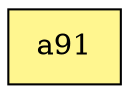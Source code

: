 digraph G {
rankdir=BT;ranksep="2.0";
"a91" [shape=record,fillcolor=khaki1,style=filled,label="{a91}"];
}